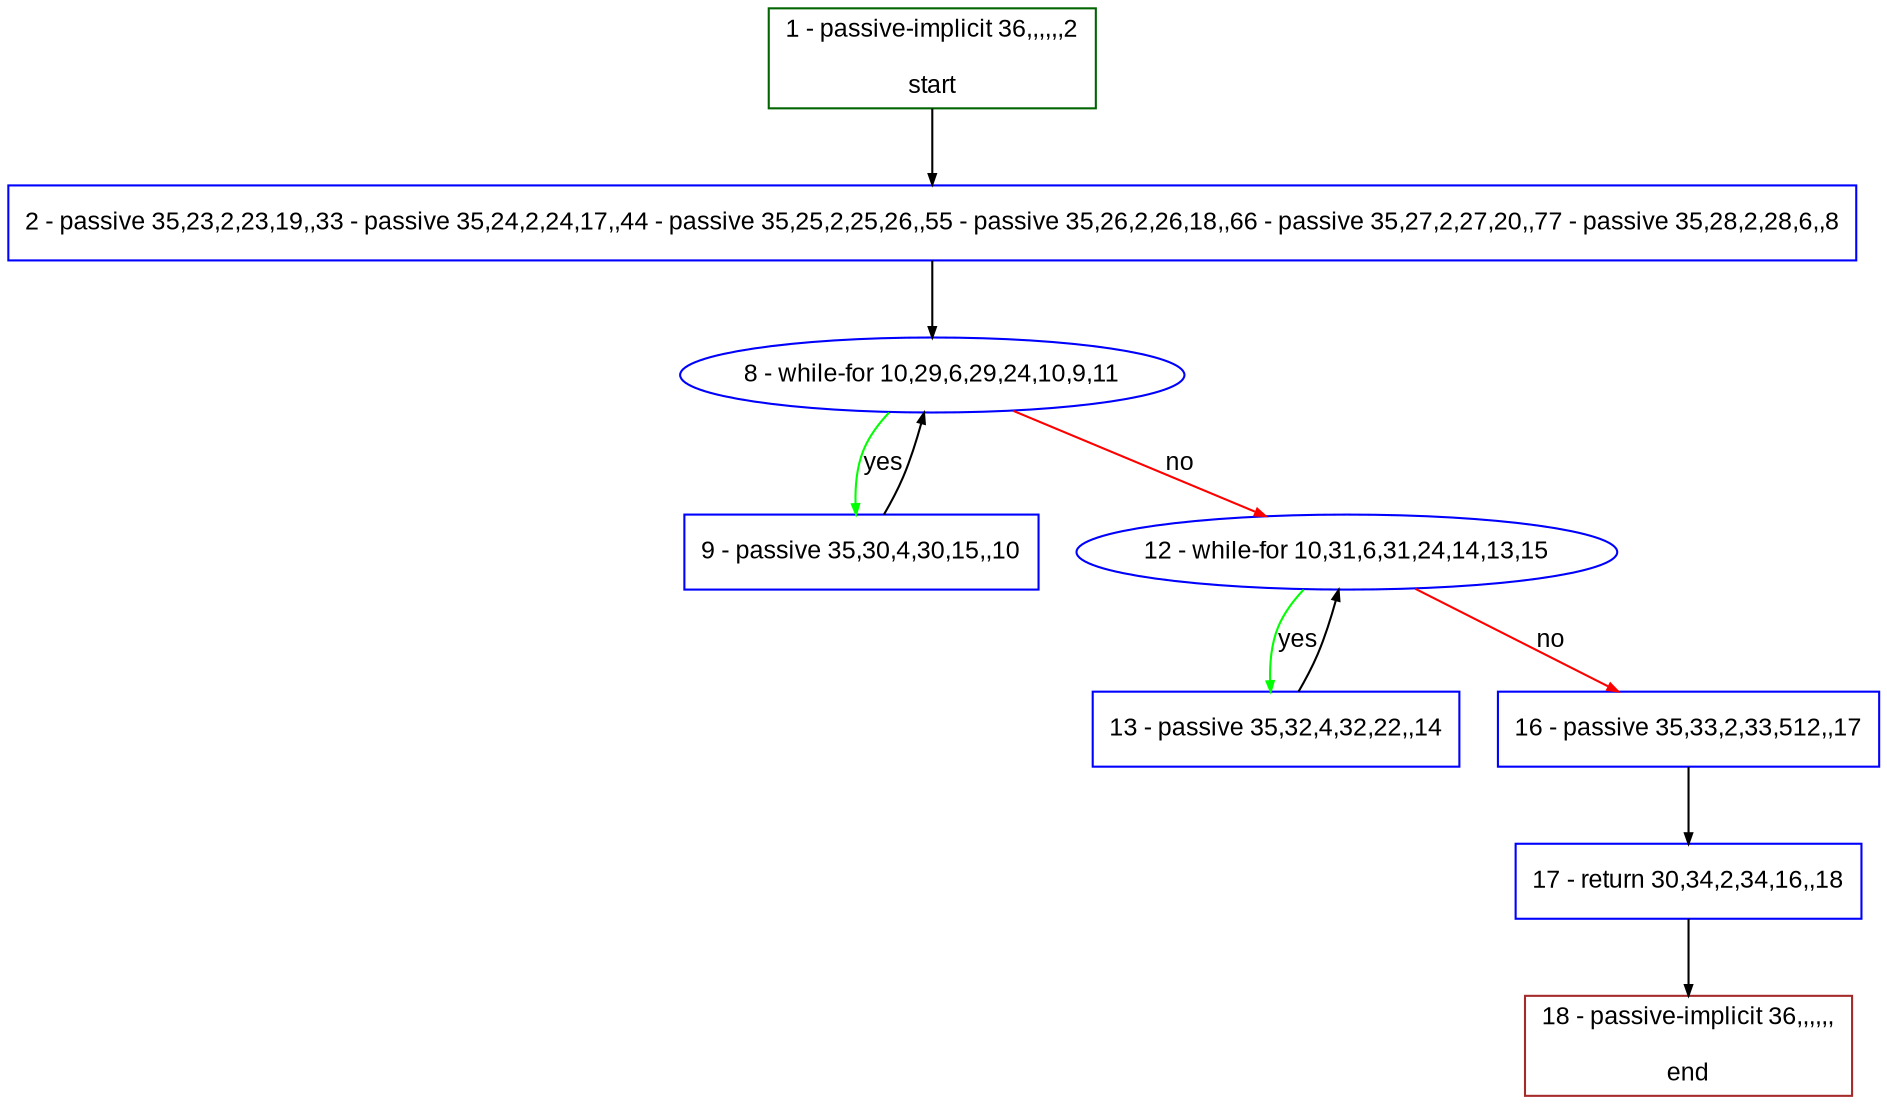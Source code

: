 digraph "" {
  graph [pack="true", label="", fontsize="12", packmode="clust", fontname="Arial", fillcolor="#FFFFCC", bgcolor="white", style="rounded,filled", compound="true"];
  node [node_initialized="no", label="", color="grey", fontsize="12", fillcolor="white", fontname="Arial", style="filled", shape="rectangle", compound="true", fixedsize="false"];
  edge [fontcolor="black", arrowhead="normal", arrowtail="none", arrowsize="0.5", ltail="", label="", color="black", fontsize="12", lhead="", fontname="Arial", dir="forward", compound="true"];
  __N1 [label="2 - passive 35,23,2,23,19,,33 - passive 35,24,2,24,17,,44 - passive 35,25,2,25,26,,55 - passive 35,26,2,26,18,,66 - passive 35,27,2,27,20,,77 - passive 35,28,2,28,6,,8", color="#0000ff", fillcolor="#ffffff", style="filled", shape="box"];
  __N2 [label="1 - passive-implicit 36,,,,,,2\n\nstart", color="#006400", fillcolor="#ffffff", style="filled", shape="box"];
  __N3 [label="8 - while-for 10,29,6,29,24,10,9,11", color="#0000ff", fillcolor="#ffffff", style="filled", shape="oval"];
  __N4 [label="9 - passive 35,30,4,30,15,,10", color="#0000ff", fillcolor="#ffffff", style="filled", shape="box"];
  __N5 [label="12 - while-for 10,31,6,31,24,14,13,15", color="#0000ff", fillcolor="#ffffff", style="filled", shape="oval"];
  __N6 [label="13 - passive 35,32,4,32,22,,14", color="#0000ff", fillcolor="#ffffff", style="filled", shape="box"];
  __N7 [label="16 - passive 35,33,2,33,512,,17", color="#0000ff", fillcolor="#ffffff", style="filled", shape="box"];
  __N8 [label="17 - return 30,34,2,34,16,,18", color="#0000ff", fillcolor="#ffffff", style="filled", shape="box"];
  __N9 [label="18 - passive-implicit 36,,,,,,\n\nend", color="#a52a2a", fillcolor="#ffffff", style="filled", shape="box"];
  __N2 -> __N1 [arrowhead="normal", arrowtail="none", color="#000000", label="", dir="forward"];
  __N1 -> __N3 [arrowhead="normal", arrowtail="none", color="#000000", label="", dir="forward"];
  __N3 -> __N4 [arrowhead="normal", arrowtail="none", color="#00ff00", label="yes", dir="forward"];
  __N4 -> __N3 [arrowhead="normal", arrowtail="none", color="#000000", label="", dir="forward"];
  __N3 -> __N5 [arrowhead="normal", arrowtail="none", color="#ff0000", label="no", dir="forward"];
  __N5 -> __N6 [arrowhead="normal", arrowtail="none", color="#00ff00", label="yes", dir="forward"];
  __N6 -> __N5 [arrowhead="normal", arrowtail="none", color="#000000", label="", dir="forward"];
  __N5 -> __N7 [arrowhead="normal", arrowtail="none", color="#ff0000", label="no", dir="forward"];
  __N7 -> __N8 [arrowhead="normal", arrowtail="none", color="#000000", label="", dir="forward"];
  __N8 -> __N9 [arrowhead="normal", arrowtail="none", color="#000000", label="", dir="forward"];
}

